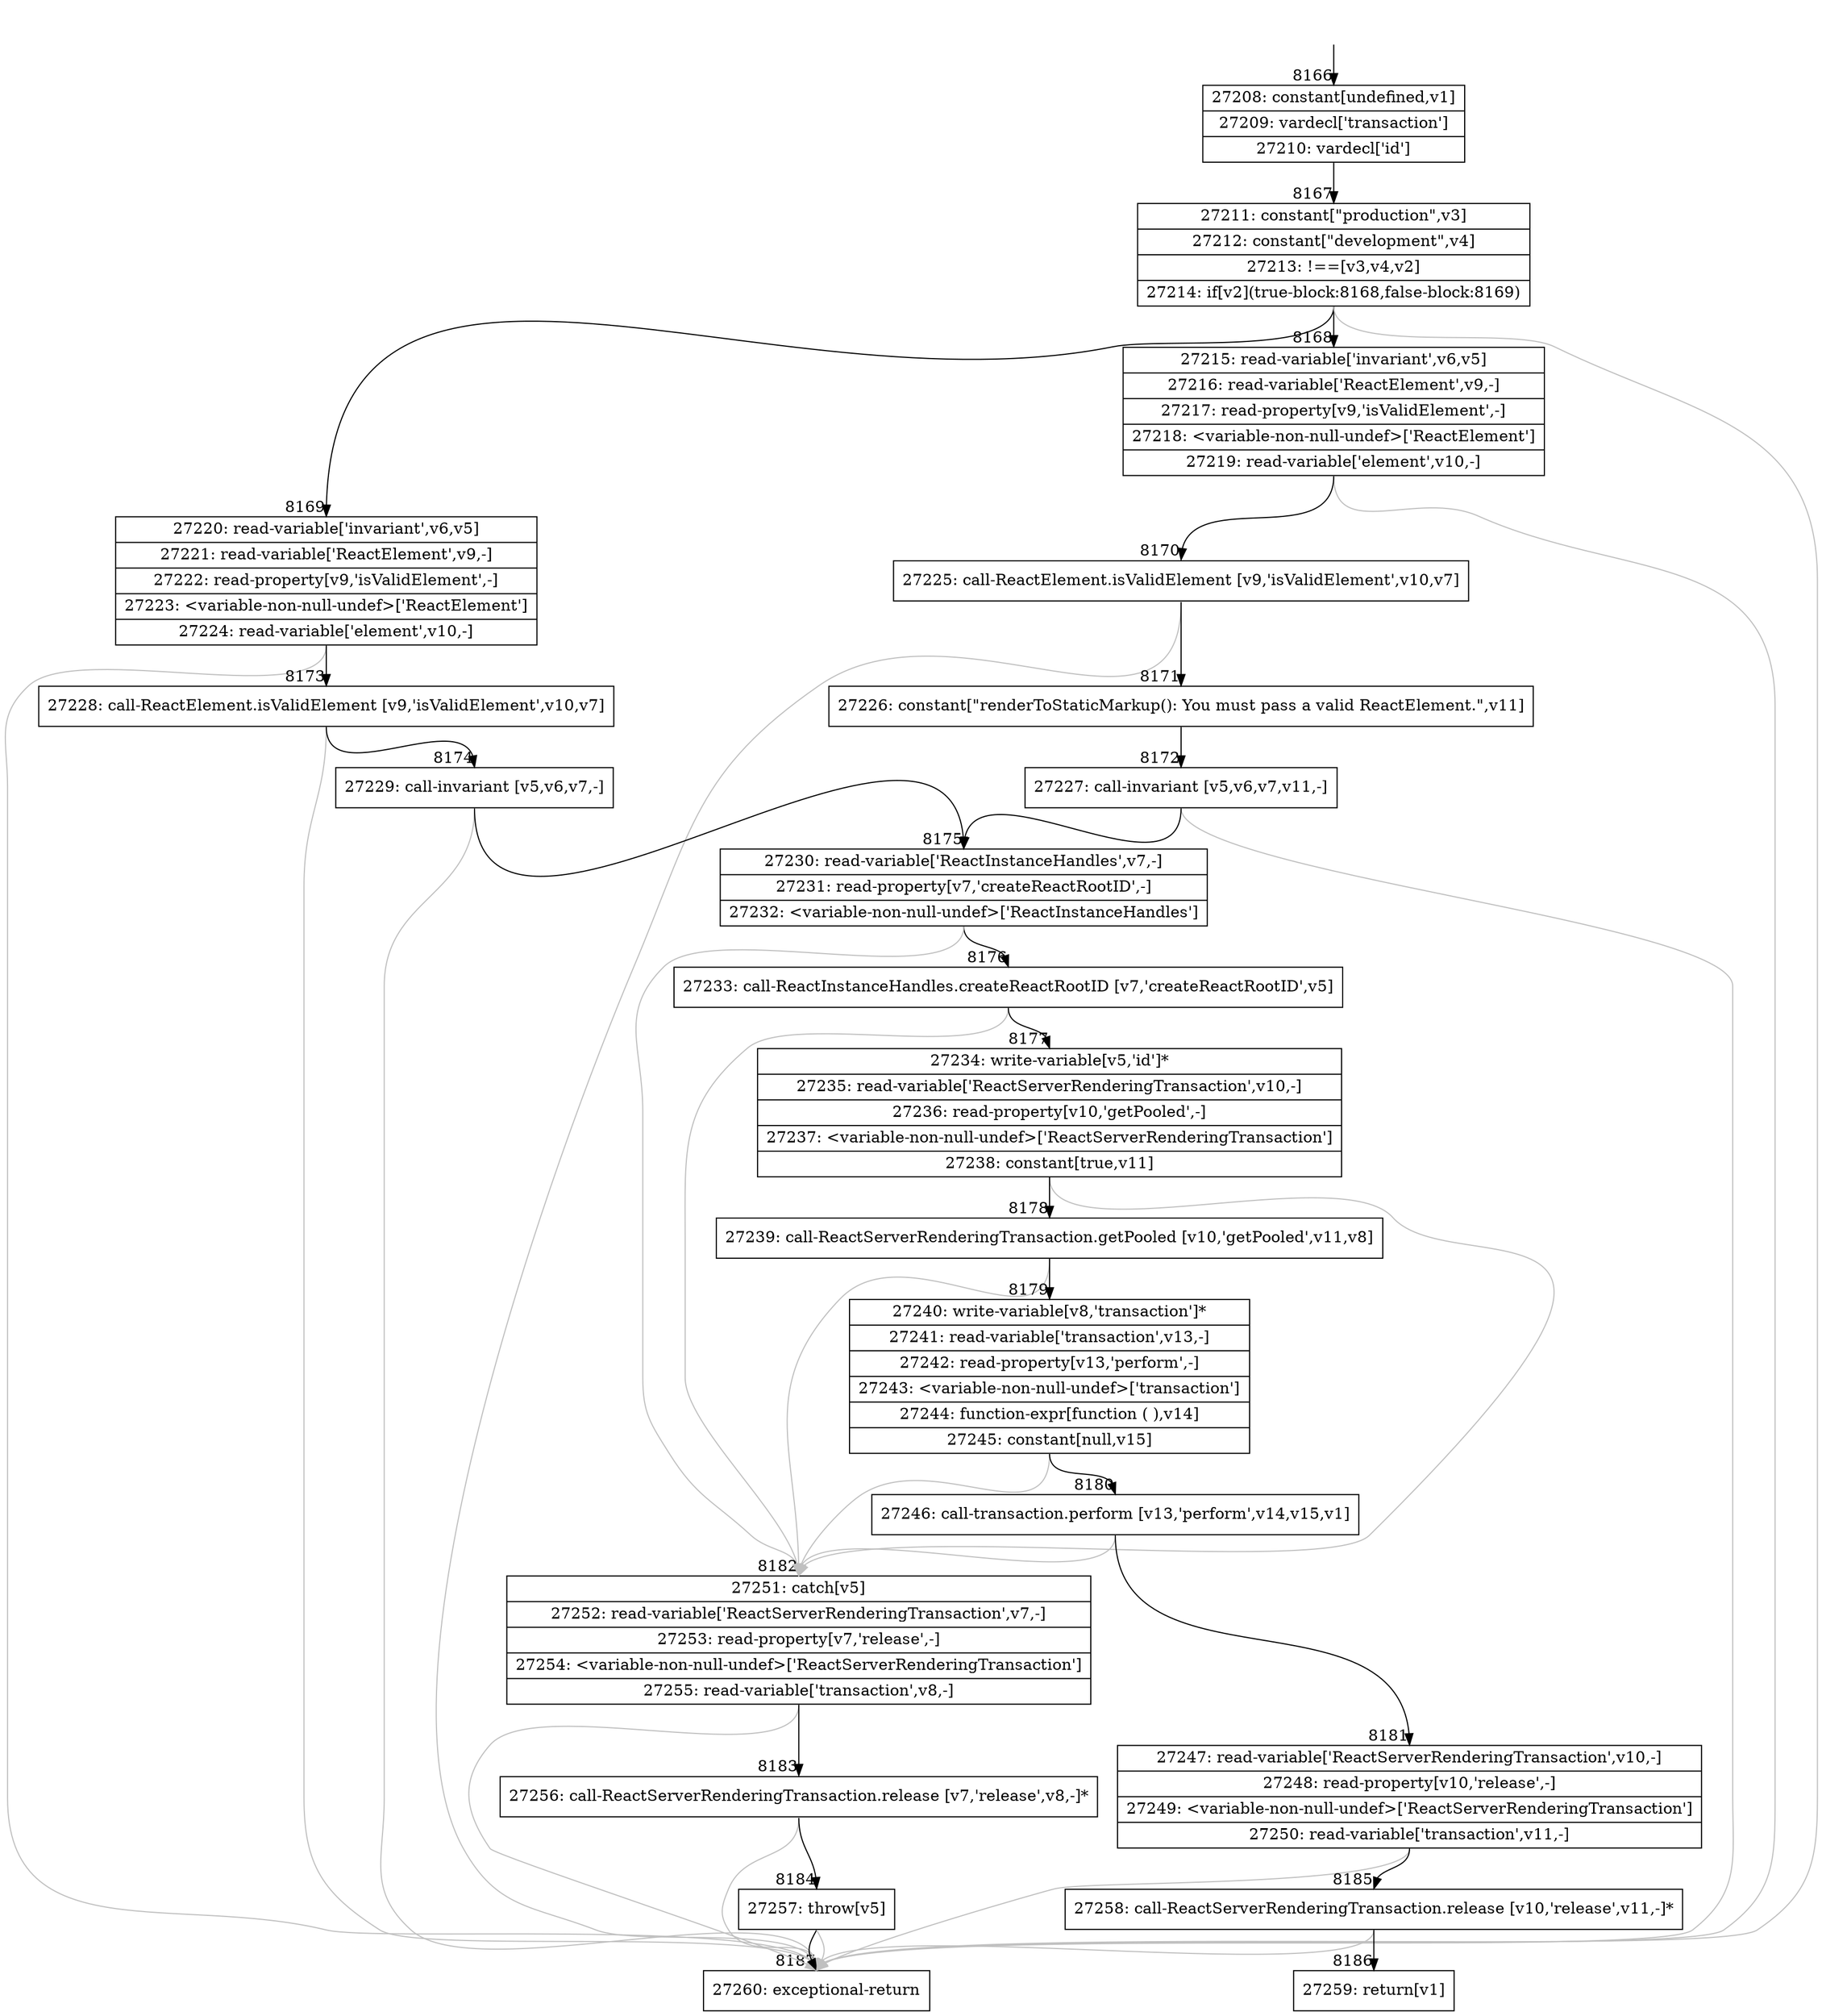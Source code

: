 digraph {
rankdir="TD"
BB_entry597[shape=none,label=""];
BB_entry597 -> BB8166 [tailport=s, headport=n, headlabel="    8166"]
BB8166 [shape=record label="{27208: constant[undefined,v1]|27209: vardecl['transaction']|27210: vardecl['id']}" ] 
BB8166 -> BB8167 [tailport=s, headport=n, headlabel="      8167"]
BB8167 [shape=record label="{27211: constant[\"production\",v3]|27212: constant[\"development\",v4]|27213: !==[v3,v4,v2]|27214: if[v2](true-block:8168,false-block:8169)}" ] 
BB8167 -> BB8168 [tailport=s, headport=n, headlabel="      8168"]
BB8167 -> BB8169 [tailport=s, headport=n, headlabel="      8169"]
BB8167 -> BB8187 [tailport=s, headport=n, color=gray, headlabel="      8187"]
BB8168 [shape=record label="{27215: read-variable['invariant',v6,v5]|27216: read-variable['ReactElement',v9,-]|27217: read-property[v9,'isValidElement',-]|27218: \<variable-non-null-undef\>['ReactElement']|27219: read-variable['element',v10,-]}" ] 
BB8168 -> BB8170 [tailport=s, headport=n, headlabel="      8170"]
BB8168 -> BB8187 [tailport=s, headport=n, color=gray]
BB8169 [shape=record label="{27220: read-variable['invariant',v6,v5]|27221: read-variable['ReactElement',v9,-]|27222: read-property[v9,'isValidElement',-]|27223: \<variable-non-null-undef\>['ReactElement']|27224: read-variable['element',v10,-]}" ] 
BB8169 -> BB8173 [tailport=s, headport=n, headlabel="      8173"]
BB8169 -> BB8187 [tailport=s, headport=n, color=gray]
BB8170 [shape=record label="{27225: call-ReactElement.isValidElement [v9,'isValidElement',v10,v7]}" ] 
BB8170 -> BB8171 [tailport=s, headport=n, headlabel="      8171"]
BB8170 -> BB8187 [tailport=s, headport=n, color=gray]
BB8171 [shape=record label="{27226: constant[\"renderToStaticMarkup(): You must pass a valid ReactElement.\",v11]}" ] 
BB8171 -> BB8172 [tailport=s, headport=n, headlabel="      8172"]
BB8172 [shape=record label="{27227: call-invariant [v5,v6,v7,v11,-]}" ] 
BB8172 -> BB8175 [tailport=s, headport=n, headlabel="      8175"]
BB8172 -> BB8187 [tailport=s, headport=n, color=gray]
BB8173 [shape=record label="{27228: call-ReactElement.isValidElement [v9,'isValidElement',v10,v7]}" ] 
BB8173 -> BB8174 [tailport=s, headport=n, headlabel="      8174"]
BB8173 -> BB8187 [tailport=s, headport=n, color=gray]
BB8174 [shape=record label="{27229: call-invariant [v5,v6,v7,-]}" ] 
BB8174 -> BB8175 [tailport=s, headport=n]
BB8174 -> BB8187 [tailport=s, headport=n, color=gray]
BB8175 [shape=record label="{27230: read-variable['ReactInstanceHandles',v7,-]|27231: read-property[v7,'createReactRootID',-]|27232: \<variable-non-null-undef\>['ReactInstanceHandles']}" ] 
BB8175 -> BB8176 [tailport=s, headport=n, headlabel="      8176"]
BB8175 -> BB8182 [tailport=s, headport=n, color=gray, headlabel="      8182"]
BB8176 [shape=record label="{27233: call-ReactInstanceHandles.createReactRootID [v7,'createReactRootID',v5]}" ] 
BB8176 -> BB8177 [tailport=s, headport=n, headlabel="      8177"]
BB8176 -> BB8182 [tailport=s, headport=n, color=gray]
BB8177 [shape=record label="{27234: write-variable[v5,'id']*|27235: read-variable['ReactServerRenderingTransaction',v10,-]|27236: read-property[v10,'getPooled',-]|27237: \<variable-non-null-undef\>['ReactServerRenderingTransaction']|27238: constant[true,v11]}" ] 
BB8177 -> BB8178 [tailport=s, headport=n, headlabel="      8178"]
BB8177 -> BB8182 [tailport=s, headport=n, color=gray]
BB8178 [shape=record label="{27239: call-ReactServerRenderingTransaction.getPooled [v10,'getPooled',v11,v8]}" ] 
BB8178 -> BB8179 [tailport=s, headport=n, headlabel="      8179"]
BB8178 -> BB8182 [tailport=s, headport=n, color=gray]
BB8179 [shape=record label="{27240: write-variable[v8,'transaction']*|27241: read-variable['transaction',v13,-]|27242: read-property[v13,'perform',-]|27243: \<variable-non-null-undef\>['transaction']|27244: function-expr[function ( ),v14]|27245: constant[null,v15]}" ] 
BB8179 -> BB8180 [tailport=s, headport=n, headlabel="      8180"]
BB8179 -> BB8182 [tailport=s, headport=n, color=gray]
BB8180 [shape=record label="{27246: call-transaction.perform [v13,'perform',v14,v15,v1]}" ] 
BB8180 -> BB8181 [tailport=s, headport=n, headlabel="      8181"]
BB8180 -> BB8182 [tailport=s, headport=n, color=gray]
BB8181 [shape=record label="{27247: read-variable['ReactServerRenderingTransaction',v10,-]|27248: read-property[v10,'release',-]|27249: \<variable-non-null-undef\>['ReactServerRenderingTransaction']|27250: read-variable['transaction',v11,-]}" ] 
BB8181 -> BB8185 [tailport=s, headport=n, headlabel="      8185"]
BB8181 -> BB8187 [tailport=s, headport=n, color=gray]
BB8182 [shape=record label="{27251: catch[v5]|27252: read-variable['ReactServerRenderingTransaction',v7,-]|27253: read-property[v7,'release',-]|27254: \<variable-non-null-undef\>['ReactServerRenderingTransaction']|27255: read-variable['transaction',v8,-]}" ] 
BB8182 -> BB8183 [tailport=s, headport=n, headlabel="      8183"]
BB8182 -> BB8187 [tailport=s, headport=n, color=gray]
BB8183 [shape=record label="{27256: call-ReactServerRenderingTransaction.release [v7,'release',v8,-]*}" ] 
BB8183 -> BB8184 [tailport=s, headport=n, headlabel="      8184"]
BB8183 -> BB8187 [tailport=s, headport=n, color=gray]
BB8184 [shape=record label="{27257: throw[v5]}" ] 
BB8184 -> BB8187 [tailport=s, headport=n]
BB8184 -> BB8187 [tailport=s, headport=n, color=gray]
BB8185 [shape=record label="{27258: call-ReactServerRenderingTransaction.release [v10,'release',v11,-]*}" ] 
BB8185 -> BB8186 [tailport=s, headport=n, headlabel="      8186"]
BB8185 -> BB8187 [tailport=s, headport=n, color=gray]
BB8186 [shape=record label="{27259: return[v1]}" ] 
BB8187 [shape=record label="{27260: exceptional-return}" ] 
//#$~ 14349
}
